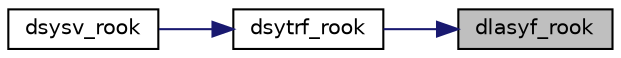 digraph "dlasyf_rook"
{
 // LATEX_PDF_SIZE
  edge [fontname="Helvetica",fontsize="10",labelfontname="Helvetica",labelfontsize="10"];
  node [fontname="Helvetica",fontsize="10",shape=record];
  rankdir="RL";
  Node1 [label="dlasyf_rook",height=0.2,width=0.4,color="black", fillcolor="grey75", style="filled", fontcolor="black",tooltip="DLASYF_ROOK *> DLASYF_ROOK computes a partial factorization of a real symmetric matrix using the boun..."];
  Node1 -> Node2 [dir="back",color="midnightblue",fontsize="10",style="solid",fontname="Helvetica"];
  Node2 [label="dsytrf_rook",height=0.2,width=0.4,color="black", fillcolor="white", style="filled",URL="$dsytrf__rook_8f.html#a346980cb5db946c84f7cd7288d181b89",tooltip="DSYTRF_ROOK"];
  Node2 -> Node3 [dir="back",color="midnightblue",fontsize="10",style="solid",fontname="Helvetica"];
  Node3 [label="dsysv_rook",height=0.2,width=0.4,color="black", fillcolor="white", style="filled",URL="$dsysv__rook_8f.html#a1b3fcf55f485dd01efeb8435dccf9215",tooltip="DSYSV_ROOK computes the solution to system of linear equations A * X = B for SY matrices"];
}
